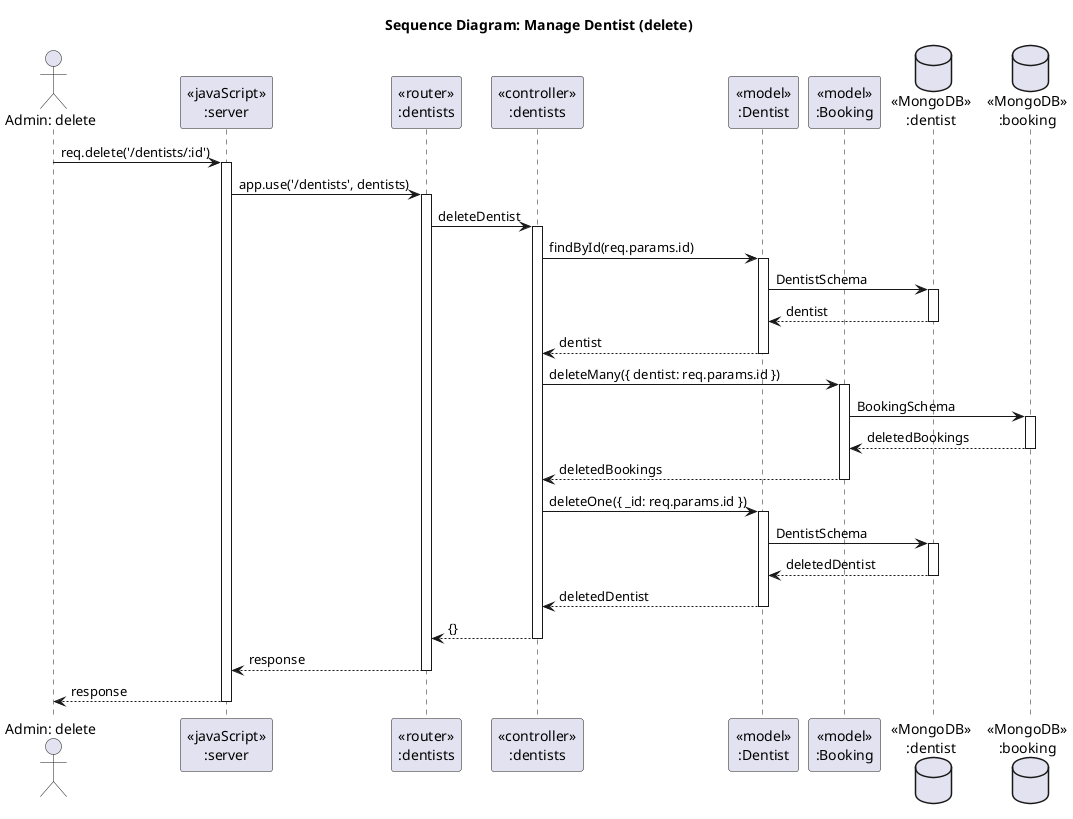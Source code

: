 @startuml dentist-delete
title Sequence Diagram: Manage Dentist (delete)

actor "Admin: delete" as User

participant "<<javaScript>>\n:server" as Server
participant "<<router>>\n:dentists" as Router
participant "<<controller>>\n:dentists" as Controller
participant "<<model>>\n:Dentist" as Model
participant "<<model>>\n:Booking" as BookingModel
database "<<MongoDB>>\n:dentist" as MongoDB
database "<<MongoDB>>\n:booking" as BookingMongoDB

User -> Server : req.delete('/dentists/:id')
activate Server

Server -> Router : app.use('/dentists', dentists)
activate Router

Router -> Controller : deleteDentist
activate Controller

Controller -> Model : findById(req.params.id)
activate Model

Model -> MongoDB : DentistSchema
activate MongoDB
MongoDB --> Model : dentist
deactivate MongoDB

Model --> Controller : dentist
deactivate Model

Controller -> BookingModel : deleteMany({ dentist: req.params.id })
activate BookingModel

BookingModel -> BookingMongoDB : BookingSchema
activate BookingMongoDB
BookingMongoDB --> BookingModel : deletedBookings
deactivate BookingMongoDB

BookingModel --> Controller : deletedBookings
deactivate BookingModel

Controller -> Model : deleteOne({ _id: req.params.id })
activate Model

Model -> MongoDB : DentistSchema
activate MongoDB
MongoDB --> Model : deletedDentist
deactivate MongoDB

Model --> Controller : deletedDentist
deactivate Model

Controller --> Router : {}
deactivate Controller

Router --> Server : response
deactivate Router

Server --> User : response
deactivate Server

@enduml